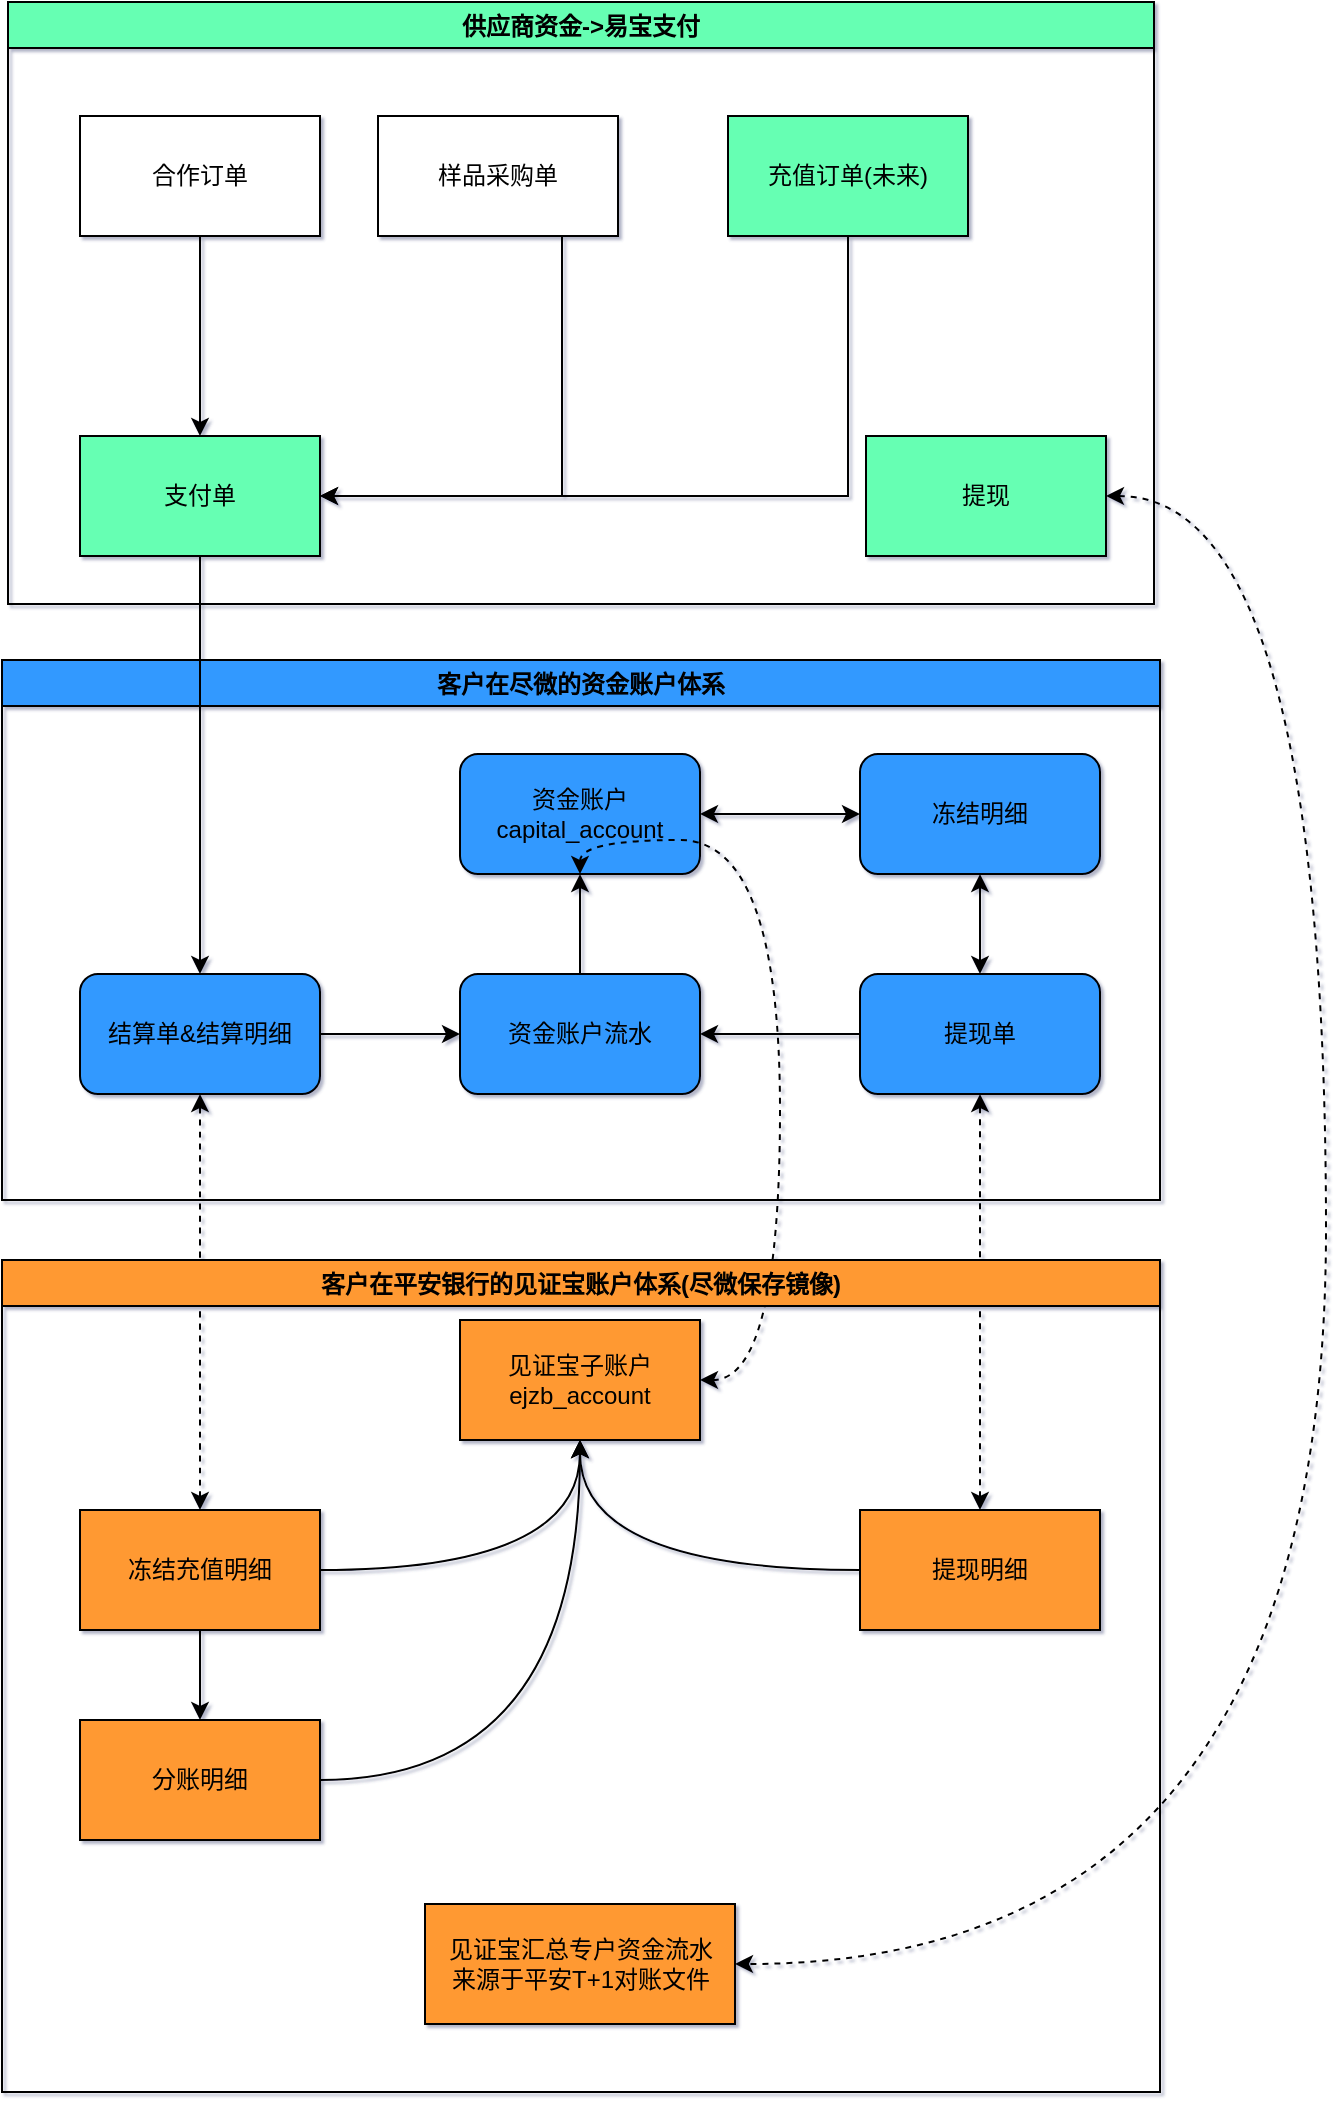 <mxfile version="16.0.0" type="github">
  <diagram id="gsf49He13MfOLdli_iRr" name="第 1 页">
    <mxGraphModel dx="1298" dy="834" grid="0" gridSize="10" guides="1" tooltips="1" connect="1" arrows="1" fold="1" page="1" pageScale="1" pageWidth="827" pageHeight="1169" math="0" shadow="1">
      <root>
        <mxCell id="0" />
        <mxCell id="1" parent="0" />
        <mxCell id="og5dSPM_AXGmNLmmMvEW-1" value="资金账户&lt;br&gt;capital_account" style="rounded=1;whiteSpace=wrap;html=1;fillColor=#3399FF;" parent="1" vertex="1">
          <mxGeometry x="330" y="648" width="120" height="60" as="geometry" />
        </mxCell>
        <mxCell id="og5dSPM_AXGmNLmmMvEW-5" style="edgeStyle=orthogonalEdgeStyle;rounded=0;orthogonalLoop=1;jettySize=auto;html=1;entryX=0;entryY=0.5;entryDx=0;entryDy=0;" parent="1" source="og5dSPM_AXGmNLmmMvEW-2" target="og5dSPM_AXGmNLmmMvEW-4" edge="1">
          <mxGeometry relative="1" as="geometry" />
        </mxCell>
        <mxCell id="og5dSPM_AXGmNLmmMvEW-2" value="结算单&amp;amp;结算明细" style="rounded=1;whiteSpace=wrap;html=1;fillColor=#3399FF;" parent="1" vertex="1">
          <mxGeometry x="140" y="758" width="120" height="60" as="geometry" />
        </mxCell>
        <mxCell id="og5dSPM_AXGmNLmmMvEW-6" style="edgeStyle=orthogonalEdgeStyle;rounded=0;orthogonalLoop=1;jettySize=auto;html=1;entryX=1;entryY=0.5;entryDx=0;entryDy=0;" parent="1" source="og5dSPM_AXGmNLmmMvEW-3" target="og5dSPM_AXGmNLmmMvEW-4" edge="1">
          <mxGeometry relative="1" as="geometry" />
        </mxCell>
        <mxCell id="og5dSPM_AXGmNLmmMvEW-3" value="提现单" style="rounded=1;whiteSpace=wrap;html=1;fillColor=#3399FF;" parent="1" vertex="1">
          <mxGeometry x="530" y="758" width="120" height="60" as="geometry" />
        </mxCell>
        <mxCell id="og5dSPM_AXGmNLmmMvEW-7" style="edgeStyle=orthogonalEdgeStyle;rounded=0;orthogonalLoop=1;jettySize=auto;html=1;entryX=0.5;entryY=1;entryDx=0;entryDy=0;" parent="1" source="og5dSPM_AXGmNLmmMvEW-4" target="og5dSPM_AXGmNLmmMvEW-1" edge="1">
          <mxGeometry relative="1" as="geometry" />
        </mxCell>
        <mxCell id="og5dSPM_AXGmNLmmMvEW-4" value="资金账户流水" style="rounded=1;whiteSpace=wrap;html=1;fillColor=#3399FF;" parent="1" vertex="1">
          <mxGeometry x="330" y="758" width="120" height="60" as="geometry" />
        </mxCell>
        <mxCell id="og5dSPM_AXGmNLmmMvEW-18" style="edgeStyle=orthogonalEdgeStyle;rounded=0;orthogonalLoop=1;jettySize=auto;html=1;entryX=0.5;entryY=1;entryDx=0;entryDy=0;dashed=1;curved=1;startArrow=classic;startFill=1;exitX=1;exitY=0.5;exitDx=0;exitDy=0;" parent="1" source="og5dSPM_AXGmNLmmMvEW-8" target="og5dSPM_AXGmNLmmMvEW-1" edge="1">
          <mxGeometry relative="1" as="geometry">
            <Array as="points">
              <mxPoint x="490" y="961" />
              <mxPoint x="490" y="691" />
            </Array>
          </mxGeometry>
        </mxCell>
        <mxCell id="og5dSPM_AXGmNLmmMvEW-8" value="见证宝子账户&lt;br&gt;ejzb_account" style="rounded=0;whiteSpace=wrap;html=1;fillColor=#FF9933;" parent="1" vertex="1">
          <mxGeometry x="330" y="931" width="120" height="60" as="geometry" />
        </mxCell>
        <mxCell id="og5dSPM_AXGmNLmmMvEW-12" style="edgeStyle=orthogonalEdgeStyle;rounded=0;orthogonalLoop=1;jettySize=auto;html=1;entryX=0.5;entryY=0;entryDx=0;entryDy=0;" parent="1" source="og5dSPM_AXGmNLmmMvEW-10" target="og5dSPM_AXGmNLmmMvEW-11" edge="1">
          <mxGeometry relative="1" as="geometry" />
        </mxCell>
        <mxCell id="og5dSPM_AXGmNLmmMvEW-16" style="edgeStyle=orthogonalEdgeStyle;rounded=0;orthogonalLoop=1;jettySize=auto;html=1;entryX=0.5;entryY=1;entryDx=0;entryDy=0;curved=1;" parent="1" source="og5dSPM_AXGmNLmmMvEW-10" target="og5dSPM_AXGmNLmmMvEW-8" edge="1">
          <mxGeometry relative="1" as="geometry" />
        </mxCell>
        <mxCell id="og5dSPM_AXGmNLmmMvEW-19" style="edgeStyle=orthogonalEdgeStyle;curved=1;rounded=0;orthogonalLoop=1;jettySize=auto;html=1;entryX=0.5;entryY=1;entryDx=0;entryDy=0;dashed=1;startArrow=classic;startFill=1;" parent="1" source="og5dSPM_AXGmNLmmMvEW-10" target="og5dSPM_AXGmNLmmMvEW-2" edge="1">
          <mxGeometry relative="1" as="geometry" />
        </mxCell>
        <mxCell id="og5dSPM_AXGmNLmmMvEW-10" value="冻结充值明细" style="rounded=0;whiteSpace=wrap;html=1;fillColor=#FF9933;" parent="1" vertex="1">
          <mxGeometry x="140" y="1026" width="120" height="60" as="geometry" />
        </mxCell>
        <mxCell id="og5dSPM_AXGmNLmmMvEW-13" style="edgeStyle=orthogonalEdgeStyle;rounded=0;orthogonalLoop=1;jettySize=auto;html=1;entryX=0.5;entryY=1;entryDx=0;entryDy=0;curved=1;" parent="1" source="og5dSPM_AXGmNLmmMvEW-11" target="og5dSPM_AXGmNLmmMvEW-8" edge="1">
          <mxGeometry relative="1" as="geometry" />
        </mxCell>
        <mxCell id="og5dSPM_AXGmNLmmMvEW-11" value="分账明细" style="rounded=0;whiteSpace=wrap;html=1;fillColor=#FF9933;" parent="1" vertex="1">
          <mxGeometry x="140" y="1131" width="120" height="60" as="geometry" />
        </mxCell>
        <mxCell id="og5dSPM_AXGmNLmmMvEW-15" style="edgeStyle=orthogonalEdgeStyle;rounded=0;orthogonalLoop=1;jettySize=auto;html=1;entryX=0.5;entryY=1;entryDx=0;entryDy=0;curved=1;" parent="1" source="og5dSPM_AXGmNLmmMvEW-14" target="og5dSPM_AXGmNLmmMvEW-8" edge="1">
          <mxGeometry relative="1" as="geometry" />
        </mxCell>
        <mxCell id="og5dSPM_AXGmNLmmMvEW-17" style="edgeStyle=orthogonalEdgeStyle;rounded=0;orthogonalLoop=1;jettySize=auto;html=1;entryX=0.5;entryY=1;entryDx=0;entryDy=0;dashed=1;startArrow=classic;startFill=1;" parent="1" source="og5dSPM_AXGmNLmmMvEW-14" target="og5dSPM_AXGmNLmmMvEW-3" edge="1">
          <mxGeometry relative="1" as="geometry" />
        </mxCell>
        <mxCell id="og5dSPM_AXGmNLmmMvEW-14" value="提现明细" style="rounded=0;whiteSpace=wrap;html=1;fillColor=#FF9933;" parent="1" vertex="1">
          <mxGeometry x="530" y="1026" width="120" height="60" as="geometry" />
        </mxCell>
        <mxCell id="og5dSPM_AXGmNLmmMvEW-20" value="客户在尽微的资金账户体系" style="swimlane;fillColor=#3399FF;" parent="1" vertex="1">
          <mxGeometry x="101" y="601" width="579" height="270" as="geometry" />
        </mxCell>
        <mxCell id="k9vBDChI0TnORqGJ9K9F-10" value="冻结明细" style="rounded=1;whiteSpace=wrap;html=1;fillColor=#3399FF;" vertex="1" parent="og5dSPM_AXGmNLmmMvEW-20">
          <mxGeometry x="429" y="47" width="120" height="60" as="geometry" />
        </mxCell>
        <mxCell id="og5dSPM_AXGmNLmmMvEW-21" value="客户在平安银行的见证宝账户体系(尽微保存镜像)" style="swimlane;fillColor=#FF9933;" parent="1" vertex="1">
          <mxGeometry x="101" y="901" width="579" height="416" as="geometry" />
        </mxCell>
        <mxCell id="k9vBDChI0TnORqGJ9K9F-13" value="见证宝汇总专户资金流水&lt;br&gt;来源于平安T+1对账文件" style="rounded=0;whiteSpace=wrap;html=1;fillColor=#FF9933;" vertex="1" parent="og5dSPM_AXGmNLmmMvEW-21">
          <mxGeometry x="211.5" y="322" width="155" height="60" as="geometry" />
        </mxCell>
        <mxCell id="k9vBDChI0TnORqGJ9K9F-4" value="供应商资金-&gt;易宝支付" style="swimlane;fillColor=#66FFB3;" vertex="1" parent="1">
          <mxGeometry x="104" y="272" width="573" height="301" as="geometry" />
        </mxCell>
        <mxCell id="k9vBDChI0TnORqGJ9K9F-2" value="合作订单" style="rounded=0;whiteSpace=wrap;html=1;" vertex="1" parent="k9vBDChI0TnORqGJ9K9F-4">
          <mxGeometry x="36" y="57" width="120" height="60" as="geometry" />
        </mxCell>
        <mxCell id="k9vBDChI0TnORqGJ9K9F-1" value="支付单" style="rounded=0;whiteSpace=wrap;html=1;fillColor=#66FFB3;" vertex="1" parent="k9vBDChI0TnORqGJ9K9F-4">
          <mxGeometry x="36" y="217" width="120" height="60" as="geometry" />
        </mxCell>
        <mxCell id="k9vBDChI0TnORqGJ9K9F-3" style="edgeStyle=orthogonalEdgeStyle;rounded=0;orthogonalLoop=1;jettySize=auto;html=1;entryX=0.5;entryY=0;entryDx=0;entryDy=0;" edge="1" parent="k9vBDChI0TnORqGJ9K9F-4" source="k9vBDChI0TnORqGJ9K9F-2" target="k9vBDChI0TnORqGJ9K9F-1">
          <mxGeometry relative="1" as="geometry" />
        </mxCell>
        <mxCell id="k9vBDChI0TnORqGJ9K9F-6" style="edgeStyle=orthogonalEdgeStyle;rounded=0;orthogonalLoop=1;jettySize=auto;html=1;entryX=1;entryY=0.5;entryDx=0;entryDy=0;" edge="1" parent="k9vBDChI0TnORqGJ9K9F-4" source="k9vBDChI0TnORqGJ9K9F-5" target="k9vBDChI0TnORqGJ9K9F-1">
          <mxGeometry relative="1" as="geometry">
            <mxPoint x="101" y="216" as="targetPoint" />
            <Array as="points">
              <mxPoint x="277" y="247" />
            </Array>
          </mxGeometry>
        </mxCell>
        <mxCell id="k9vBDChI0TnORqGJ9K9F-5" value="样品采购单" style="rounded=0;whiteSpace=wrap;html=1;" vertex="1" parent="k9vBDChI0TnORqGJ9K9F-4">
          <mxGeometry x="185" y="57" width="120" height="60" as="geometry" />
        </mxCell>
        <mxCell id="k9vBDChI0TnORqGJ9K9F-8" style="edgeStyle=orthogonalEdgeStyle;rounded=0;orthogonalLoop=1;jettySize=auto;html=1;entryX=1;entryY=0.5;entryDx=0;entryDy=0;" edge="1" parent="k9vBDChI0TnORqGJ9K9F-4" source="k9vBDChI0TnORqGJ9K9F-7" target="k9vBDChI0TnORqGJ9K9F-1">
          <mxGeometry relative="1" as="geometry">
            <Array as="points">
              <mxPoint x="420" y="247" />
            </Array>
          </mxGeometry>
        </mxCell>
        <mxCell id="k9vBDChI0TnORqGJ9K9F-7" value="充值订单(未来)" style="rounded=0;whiteSpace=wrap;html=1;fillColor=#66FFB3;" vertex="1" parent="k9vBDChI0TnORqGJ9K9F-4">
          <mxGeometry x="360" y="57" width="120" height="60" as="geometry" />
        </mxCell>
        <mxCell id="k9vBDChI0TnORqGJ9K9F-14" value="提现" style="rounded=0;whiteSpace=wrap;html=1;fillColor=#66FFB3;" vertex="1" parent="k9vBDChI0TnORqGJ9K9F-4">
          <mxGeometry x="429" y="217" width="120" height="60" as="geometry" />
        </mxCell>
        <mxCell id="k9vBDChI0TnORqGJ9K9F-9" style="edgeStyle=orthogonalEdgeStyle;rounded=0;orthogonalLoop=1;jettySize=auto;html=1;entryX=0.5;entryY=0;entryDx=0;entryDy=0;" edge="1" parent="1" source="k9vBDChI0TnORqGJ9K9F-1" target="og5dSPM_AXGmNLmmMvEW-2">
          <mxGeometry relative="1" as="geometry" />
        </mxCell>
        <mxCell id="k9vBDChI0TnORqGJ9K9F-11" style="edgeStyle=orthogonalEdgeStyle;rounded=0;orthogonalLoop=1;jettySize=auto;html=1;entryX=0.5;entryY=0;entryDx=0;entryDy=0;startArrow=classic;startFill=1;" edge="1" parent="1" source="k9vBDChI0TnORqGJ9K9F-10" target="og5dSPM_AXGmNLmmMvEW-3">
          <mxGeometry relative="1" as="geometry" />
        </mxCell>
        <mxCell id="k9vBDChI0TnORqGJ9K9F-12" style="edgeStyle=orthogonalEdgeStyle;rounded=0;orthogonalLoop=1;jettySize=auto;html=1;entryX=1;entryY=0.5;entryDx=0;entryDy=0;startArrow=classic;startFill=1;" edge="1" parent="1" source="k9vBDChI0TnORqGJ9K9F-10" target="og5dSPM_AXGmNLmmMvEW-1">
          <mxGeometry relative="1" as="geometry" />
        </mxCell>
        <mxCell id="k9vBDChI0TnORqGJ9K9F-16" style="edgeStyle=orthogonalEdgeStyle;rounded=0;orthogonalLoop=1;jettySize=auto;html=1;entryX=1;entryY=0.5;entryDx=0;entryDy=0;startArrow=classic;startFill=1;curved=1;dashed=1;" edge="1" parent="1" source="k9vBDChI0TnORqGJ9K9F-14" target="k9vBDChI0TnORqGJ9K9F-13">
          <mxGeometry relative="1" as="geometry">
            <Array as="points">
              <mxPoint x="763" y="519" />
              <mxPoint x="763" y="1253" />
            </Array>
          </mxGeometry>
        </mxCell>
      </root>
    </mxGraphModel>
  </diagram>
</mxfile>
